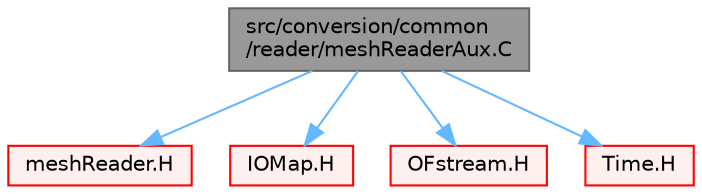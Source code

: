 digraph "src/conversion/common/reader/meshReaderAux.C"
{
 // LATEX_PDF_SIZE
  bgcolor="transparent";
  edge [fontname=Helvetica,fontsize=10,labelfontname=Helvetica,labelfontsize=10];
  node [fontname=Helvetica,fontsize=10,shape=box,height=0.2,width=0.4];
  Node1 [id="Node000001",label="src/conversion/common\l/reader/meshReaderAux.C",height=0.2,width=0.4,color="gray40", fillcolor="grey60", style="filled", fontcolor="black",tooltip=" "];
  Node1 -> Node2 [id="edge1_Node000001_Node000002",color="steelblue1",style="solid",tooltip=" "];
  Node2 [id="Node000002",label="meshReader.H",height=0.2,width=0.4,color="red", fillcolor="#FFF0F0", style="filled",URL="$meshReader_8H.html",tooltip=" "];
  Node1 -> Node292 [id="edge2_Node000001_Node000292",color="steelblue1",style="solid",tooltip=" "];
  Node292 [id="Node000292",label="IOMap.H",height=0.2,width=0.4,color="red", fillcolor="#FFF0F0", style="filled",URL="$IOMap_8H.html",tooltip=" "];
  Node1 -> Node293 [id="edge3_Node000001_Node000293",color="steelblue1",style="solid",tooltip=" "];
  Node293 [id="Node000293",label="OFstream.H",height=0.2,width=0.4,color="red", fillcolor="#FFF0F0", style="filled",URL="$OFstream_8H.html",tooltip=" "];
  Node1 -> Node296 [id="edge4_Node000001_Node000296",color="steelblue1",style="solid",tooltip=" "];
  Node296 [id="Node000296",label="Time.H",height=0.2,width=0.4,color="red", fillcolor="#FFF0F0", style="filled",URL="$Time_8H.html",tooltip=" "];
}
